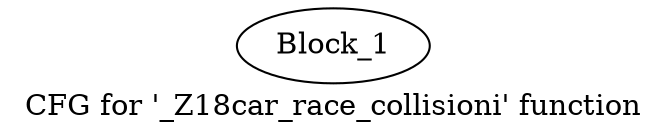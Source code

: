 digraph "CFG for '_Z18car_race_collisioni' function" {
	label="CFG for '_Z18car_race_collisioni' function";

	block_1 [label="Block_1"];
}

